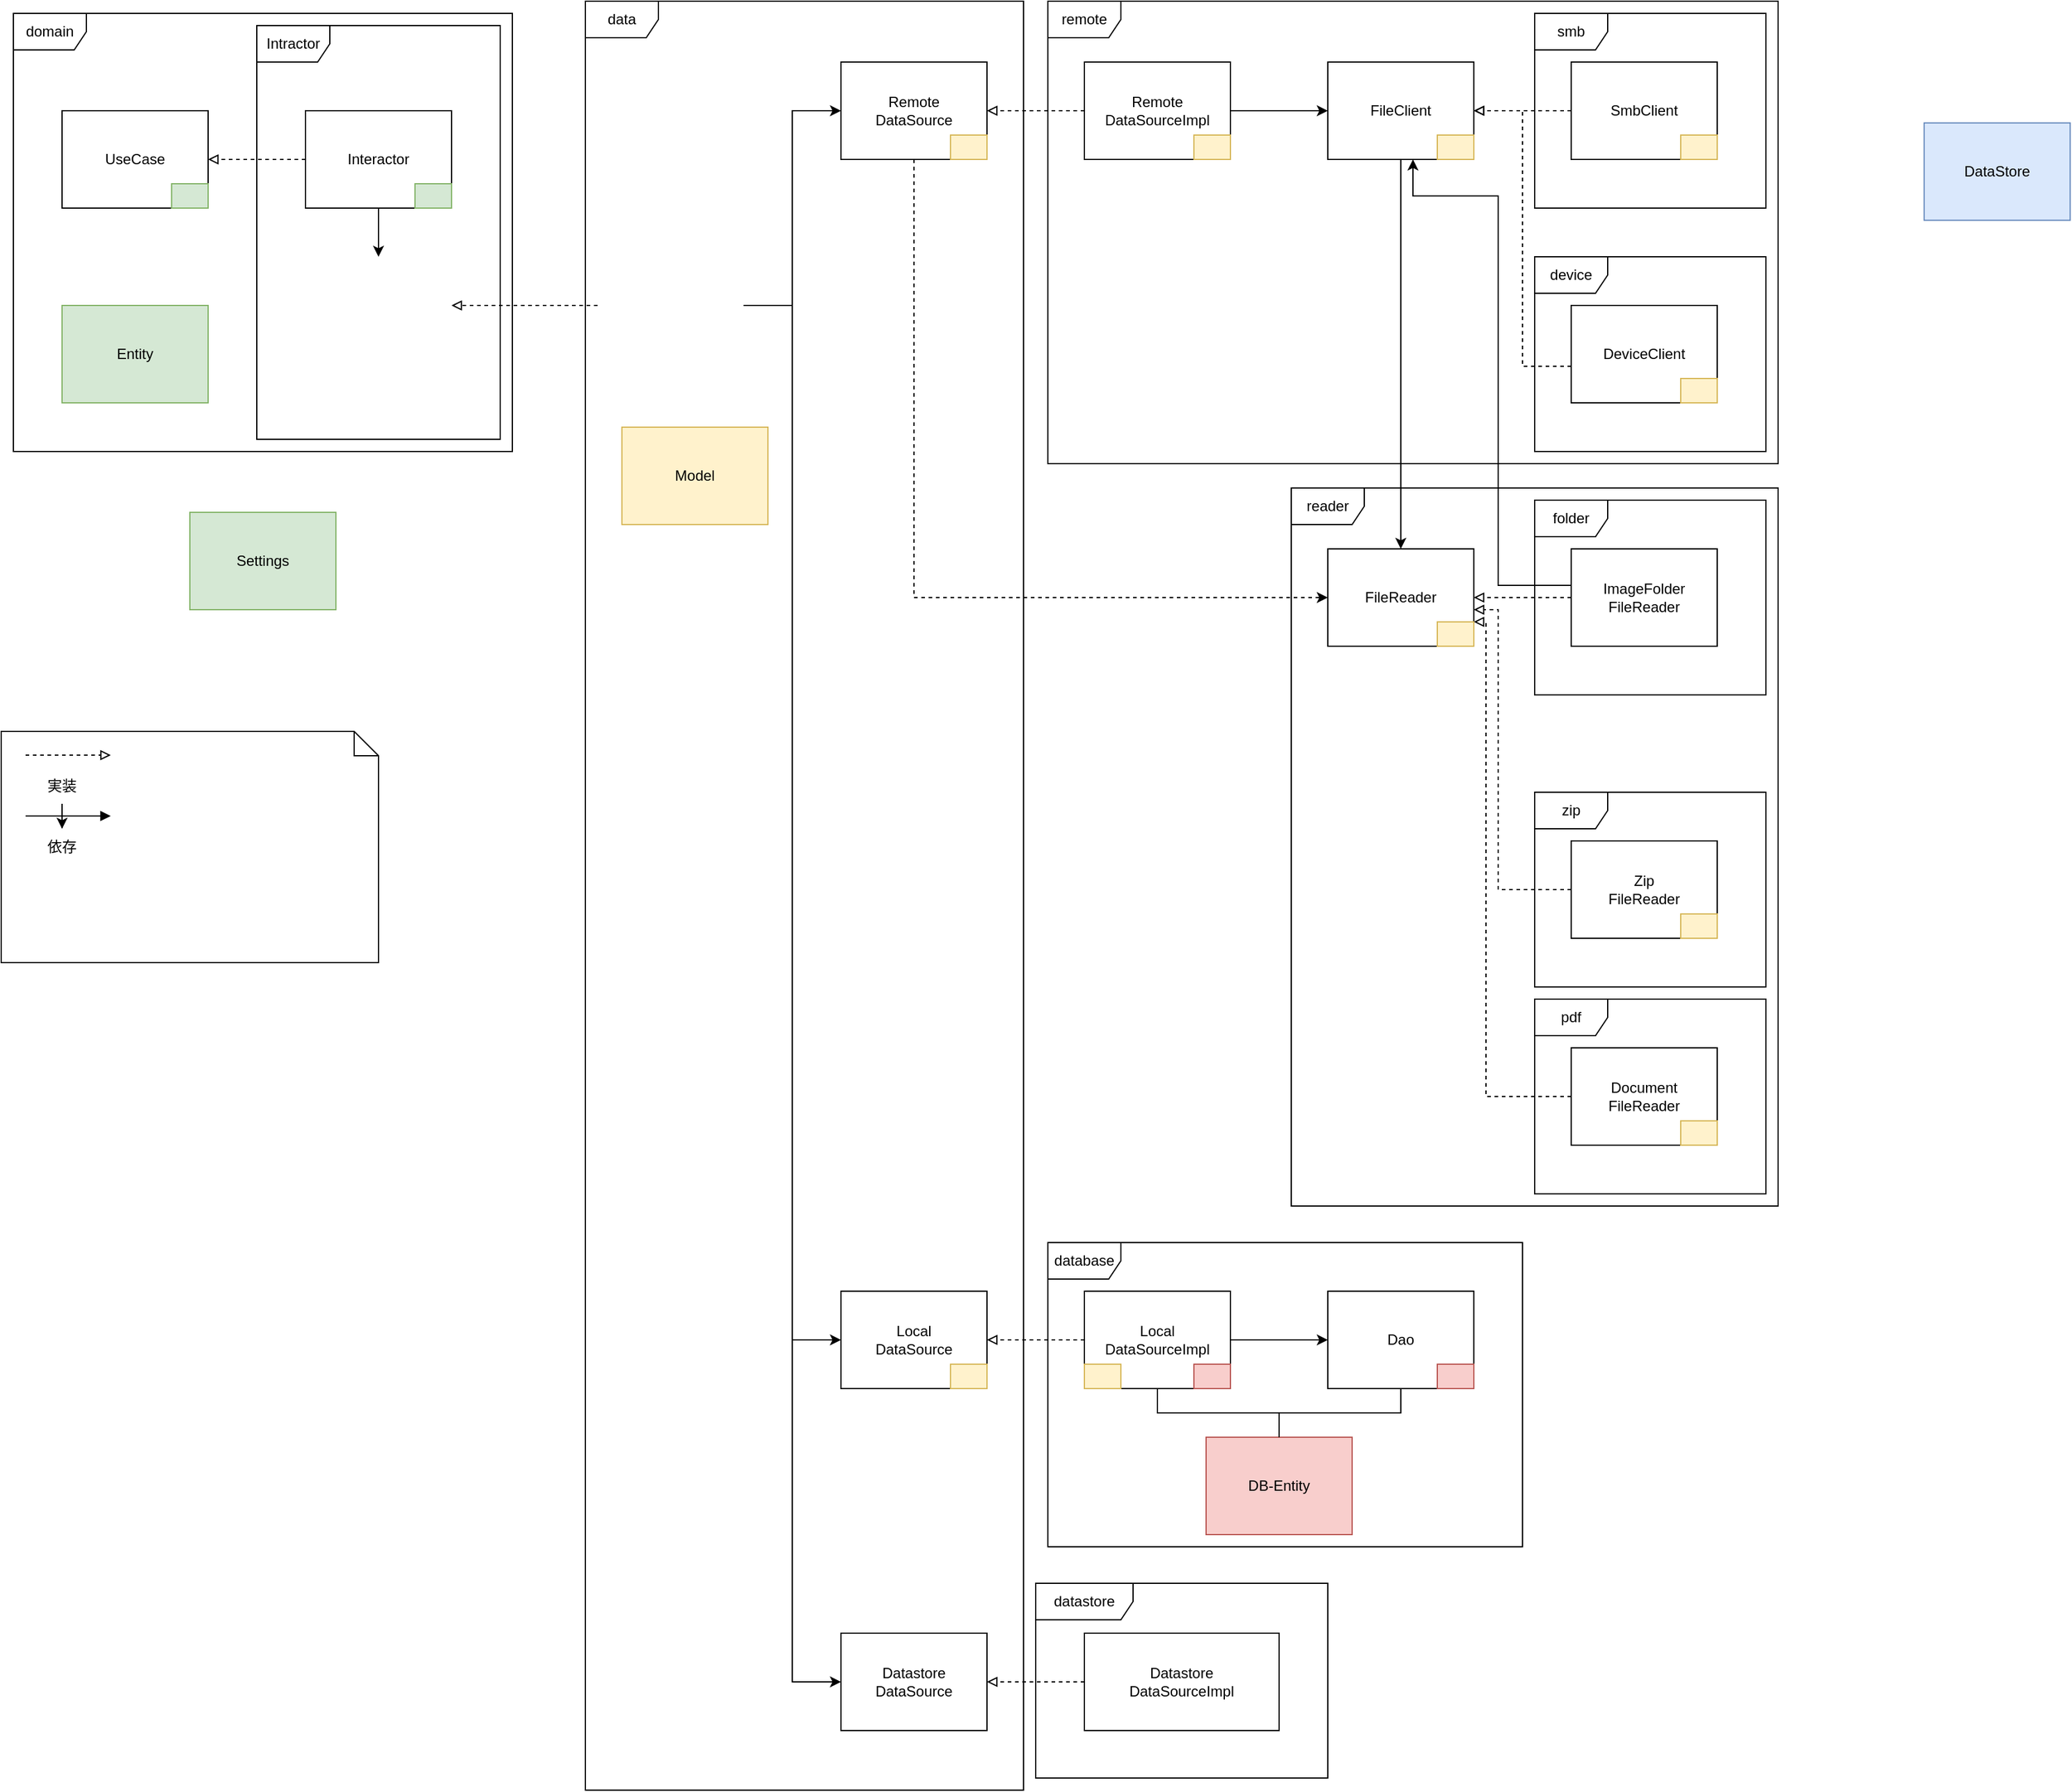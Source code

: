 <mxfile version="24.2.5" type="device">
  <diagram id="vZDj8eIEbciN1BKe1KfX" name="ページ1">
    <mxGraphModel dx="1478" dy="836" grid="1" gridSize="10" guides="1" tooltips="1" connect="1" arrows="1" fold="1" page="1" pageScale="1" pageWidth="3300" pageHeight="2339" math="0" shadow="0">
      <root>
        <mxCell id="0" />
        <mxCell id="1" parent="0" />
        <mxCell id="O8FG5qYLEpIlAXNOrkcD-17" value="remote" style="shape=umlFrame;whiteSpace=wrap;html=1;" parent="1" vertex="1">
          <mxGeometry x="890" y="30" width="600" height="380" as="geometry" />
        </mxCell>
        <mxCell id="V4WoSLVtZ78Q0ZOOBIt7-3" value="reader" style="shape=umlFrame;whiteSpace=wrap;html=1;" parent="1" vertex="1">
          <mxGeometry x="1090" y="430" width="400" height="590" as="geometry" />
        </mxCell>
        <mxCell id="iccopPgQxlsV0LrsbhzL-1" value="datastore" style="shape=umlFrame;whiteSpace=wrap;html=1;width=80;height=30;" parent="1" vertex="1">
          <mxGeometry x="880" y="1330" width="240" height="160" as="geometry" />
        </mxCell>
        <mxCell id="O8FG5qYLEpIlAXNOrkcD-9" value="data" style="shape=umlFrame;whiteSpace=wrap;html=1;" parent="1" vertex="1">
          <mxGeometry x="510" y="30" width="360" height="1470" as="geometry" />
        </mxCell>
        <mxCell id="O8FG5qYLEpIlAXNOrkcD-56" value="smb" style="shape=umlFrame;whiteSpace=wrap;html=1;" parent="1" vertex="1">
          <mxGeometry x="1290" y="40" width="190" height="160" as="geometry" />
        </mxCell>
        <mxCell id="O8FG5qYLEpIlAXNOrkcD-57" value="device" style="shape=umlFrame;whiteSpace=wrap;html=1;" parent="1" vertex="1">
          <mxGeometry x="1290" y="240" width="190" height="160" as="geometry" />
        </mxCell>
        <mxCell id="O8FG5qYLEpIlAXNOrkcD-2" value="domain" style="shape=umlFrame;whiteSpace=wrap;html=1;" parent="1" vertex="1">
          <mxGeometry x="40" y="40" width="410" height="360" as="geometry" />
        </mxCell>
        <mxCell id="O8FG5qYLEpIlAXNOrkcD-3" value="UseCase" style="rounded=0;whiteSpace=wrap;html=1;" parent="1" vertex="1">
          <mxGeometry x="80" y="120" width="120" height="80" as="geometry" />
        </mxCell>
        <mxCell id="O8FG5qYLEpIlAXNOrkcD-4" value="Intractor" style="shape=umlFrame;whiteSpace=wrap;html=1;" parent="1" vertex="1">
          <mxGeometry x="240" y="50" width="200" height="340" as="geometry" />
        </mxCell>
        <mxCell id="O8FG5qYLEpIlAXNOrkcD-6" style="edgeStyle=orthogonalEdgeStyle;rounded=0;orthogonalLoop=1;jettySize=auto;html=1;endArrow=block;endFill=0;dashed=1;" parent="1" source="O8FG5qYLEpIlAXNOrkcD-5" target="O8FG5qYLEpIlAXNOrkcD-3" edge="1">
          <mxGeometry relative="1" as="geometry" />
        </mxCell>
        <mxCell id="O8FG5qYLEpIlAXNOrkcD-8" style="edgeStyle=orthogonalEdgeStyle;rounded=0;orthogonalLoop=1;jettySize=auto;html=1;" parent="1" source="O8FG5qYLEpIlAXNOrkcD-5" edge="1">
          <mxGeometry relative="1" as="geometry">
            <mxPoint x="340" y="240" as="targetPoint" />
          </mxGeometry>
        </mxCell>
        <mxCell id="O8FG5qYLEpIlAXNOrkcD-5" value="Interactor" style="rounded=0;whiteSpace=wrap;html=1;" parent="1" vertex="1">
          <mxGeometry x="280" y="120" width="120" height="80" as="geometry" />
        </mxCell>
        <mxCell id="O8FG5qYLEpIlAXNOrkcD-11" style="edgeStyle=orthogonalEdgeStyle;rounded=0;orthogonalLoop=1;jettySize=auto;html=1;dashed=1;entryX=1;entryY=0.5;entryDx=0;entryDy=0;endArrow=block;endFill=0;" parent="1" edge="1">
          <mxGeometry relative="1" as="geometry">
            <mxPoint x="400" y="280" as="targetPoint" />
            <mxPoint x="520" y="280" as="sourcePoint" />
          </mxGeometry>
        </mxCell>
        <mxCell id="O8FG5qYLEpIlAXNOrkcD-12" value="Remote&lt;br&gt;DataSource" style="rounded=0;whiteSpace=wrap;html=1;" parent="1" vertex="1">
          <mxGeometry x="720" y="80" width="120" height="80" as="geometry" />
        </mxCell>
        <mxCell id="O8FG5qYLEpIlAXNOrkcD-13" value="Local&lt;br&gt;DataSource" style="rounded=0;whiteSpace=wrap;html=1;" parent="1" vertex="1">
          <mxGeometry x="720" y="1090" width="120" height="80" as="geometry" />
        </mxCell>
        <mxCell id="O8FG5qYLEpIlAXNOrkcD-14" style="edgeStyle=orthogonalEdgeStyle;rounded=0;orthogonalLoop=1;jettySize=auto;html=1;exitX=1;exitY=0.5;exitDx=0;exitDy=0;" parent="1" target="O8FG5qYLEpIlAXNOrkcD-12" edge="1">
          <mxGeometry relative="1" as="geometry">
            <mxPoint x="640" y="280" as="sourcePoint" />
            <mxPoint x="570" y="280" as="targetPoint" />
            <Array as="points">
              <mxPoint x="680" y="280" />
              <mxPoint x="680" y="120" />
            </Array>
          </mxGeometry>
        </mxCell>
        <mxCell id="O8FG5qYLEpIlAXNOrkcD-15" style="edgeStyle=orthogonalEdgeStyle;rounded=0;orthogonalLoop=1;jettySize=auto;html=1;" parent="1" target="O8FG5qYLEpIlAXNOrkcD-13" edge="1">
          <mxGeometry relative="1" as="geometry">
            <mxPoint x="640" y="280" as="sourcePoint" />
            <mxPoint x="1040" y="220" as="targetPoint" />
            <Array as="points">
              <mxPoint x="680" y="280" />
              <mxPoint x="680" y="1130" />
            </Array>
          </mxGeometry>
        </mxCell>
        <mxCell id="O8FG5qYLEpIlAXNOrkcD-16" value="database" style="shape=umlFrame;whiteSpace=wrap;html=1;" parent="1" vertex="1">
          <mxGeometry x="890" y="1050" width="390" height="250" as="geometry" />
        </mxCell>
        <mxCell id="O8FG5qYLEpIlAXNOrkcD-18" value="Remote&lt;br&gt;DataSourceImpl" style="rounded=0;whiteSpace=wrap;html=1;" parent="1" vertex="1">
          <mxGeometry x="920" y="80" width="120" height="80" as="geometry" />
        </mxCell>
        <mxCell id="O8FG5qYLEpIlAXNOrkcD-19" style="edgeStyle=orthogonalEdgeStyle;rounded=0;orthogonalLoop=1;jettySize=auto;html=1;dashed=1;endArrow=block;endFill=0;" parent="1" source="O8FG5qYLEpIlAXNOrkcD-18" target="O8FG5qYLEpIlAXNOrkcD-12" edge="1">
          <mxGeometry relative="1" as="geometry">
            <mxPoint x="630" y="310" as="targetPoint" />
            <mxPoint x="800" y="310" as="sourcePoint" />
          </mxGeometry>
        </mxCell>
        <mxCell id="O8FG5qYLEpIlAXNOrkcD-22" value="SmbClient" style="rounded=0;whiteSpace=wrap;html=1;" parent="1" vertex="1">
          <mxGeometry x="1320" y="80" width="120" height="80" as="geometry" />
        </mxCell>
        <mxCell id="O8FG5qYLEpIlAXNOrkcD-23" value="DeviceClient" style="rounded=0;whiteSpace=wrap;html=1;" parent="1" vertex="1">
          <mxGeometry x="1320" y="280" width="120" height="80" as="geometry" />
        </mxCell>
        <mxCell id="O8FG5qYLEpIlAXNOrkcD-25" style="edgeStyle=orthogonalEdgeStyle;rounded=0;orthogonalLoop=1;jettySize=auto;html=1;" parent="1" source="O8FG5qYLEpIlAXNOrkcD-18" target="O8FG5qYLEpIlAXNOrkcD-28" edge="1">
          <mxGeometry relative="1" as="geometry">
            <mxPoint x="1360" y="270" as="sourcePoint" />
            <mxPoint x="1460" y="210" as="targetPoint" />
          </mxGeometry>
        </mxCell>
        <mxCell id="O8FG5qYLEpIlAXNOrkcD-28" value="FileClient" style="rounded=0;whiteSpace=wrap;html=1;" parent="1" vertex="1">
          <mxGeometry x="1120" y="80" width="120" height="80" as="geometry" />
        </mxCell>
        <mxCell id="O8FG5qYLEpIlAXNOrkcD-29" style="edgeStyle=orthogonalEdgeStyle;rounded=0;orthogonalLoop=1;jettySize=auto;html=1;endArrow=block;endFill=0;dashed=1;" parent="1" source="O8FG5qYLEpIlAXNOrkcD-23" target="O8FG5qYLEpIlAXNOrkcD-28" edge="1">
          <mxGeometry relative="1" as="geometry">
            <mxPoint x="1100" y="270" as="targetPoint" />
            <mxPoint x="1240" y="270" as="sourcePoint" />
            <Array as="points">
              <mxPoint x="1280" y="330" />
              <mxPoint x="1280" y="120" />
            </Array>
          </mxGeometry>
        </mxCell>
        <mxCell id="O8FG5qYLEpIlAXNOrkcD-30" style="edgeStyle=orthogonalEdgeStyle;rounded=0;orthogonalLoop=1;jettySize=auto;html=1;endArrow=block;endFill=0;dashed=1;" parent="1" source="O8FG5qYLEpIlAXNOrkcD-22" target="O8FG5qYLEpIlAXNOrkcD-28" edge="1">
          <mxGeometry relative="1" as="geometry">
            <mxPoint x="1540" y="270" as="targetPoint" />
            <mxPoint x="1640" y="270" as="sourcePoint" />
            <Array as="points">
              <mxPoint x="1300" y="120" />
              <mxPoint x="1300" y="120" />
            </Array>
          </mxGeometry>
        </mxCell>
        <mxCell id="O8FG5qYLEpIlAXNOrkcD-32" value="FileReader" style="rounded=0;whiteSpace=wrap;html=1;" parent="1" vertex="1">
          <mxGeometry x="1120" y="480" width="120" height="80" as="geometry" />
        </mxCell>
        <mxCell id="O8FG5qYLEpIlAXNOrkcD-71" value="Datastore&lt;br&gt;DataSourceImpl" style="rounded=0;whiteSpace=wrap;html=1;" parent="1" vertex="1">
          <mxGeometry x="920" y="1371" width="160" height="80" as="geometry" />
        </mxCell>
        <mxCell id="O8FG5qYLEpIlAXNOrkcD-74" value="DB-Entity" style="rounded=0;whiteSpace=wrap;html=1;fillColor=#f8cecc;strokeColor=#b85450;" parent="1" vertex="1">
          <mxGeometry x="1020" y="1210" width="120" height="80" as="geometry" />
        </mxCell>
        <mxCell id="6y64tXu3wKap0ylWxeqq-1" value="Entity" style="rounded=0;whiteSpace=wrap;html=1;fillColor=#d5e8d4;strokeColor=#82b366;" parent="1" vertex="1">
          <mxGeometry x="80" y="280" width="120" height="80" as="geometry" />
        </mxCell>
        <mxCell id="6y64tXu3wKap0ylWxeqq-13" value="" style="group" parent="1" vertex="1" connectable="0">
          <mxGeometry x="30" y="630" width="310" height="190" as="geometry" />
        </mxCell>
        <mxCell id="6y64tXu3wKap0ylWxeqq-4" value="" style="shape=note;size=20;whiteSpace=wrap;html=1;" parent="6y64tXu3wKap0ylWxeqq-13" vertex="1">
          <mxGeometry width="310" height="190" as="geometry" />
        </mxCell>
        <mxCell id="6y64tXu3wKap0ylWxeqq-9" value="依存" style="text;html=1;strokeColor=none;fillColor=none;align=center;verticalAlign=middle;whiteSpace=wrap;rounded=0;" parent="6y64tXu3wKap0ylWxeqq-13" vertex="1">
          <mxGeometry x="20" y="80" width="60" height="30" as="geometry" />
        </mxCell>
        <mxCell id="6y64tXu3wKap0ylWxeqq-10" style="edgeStyle=orthogonalEdgeStyle;rounded=0;orthogonalLoop=1;jettySize=auto;html=1;endArrow=block;endFill=1;" parent="6y64tXu3wKap0ylWxeqq-13" edge="1">
          <mxGeometry relative="1" as="geometry">
            <mxPoint x="90" y="69.5" as="targetPoint" />
            <mxPoint x="20" y="69.5" as="sourcePoint" />
          </mxGeometry>
        </mxCell>
        <mxCell id="6y64tXu3wKap0ylWxeqq-11" style="edgeStyle=orthogonalEdgeStyle;rounded=0;orthogonalLoop=1;jettySize=auto;html=1;dashed=1;endArrow=block;endFill=0;" parent="6y64tXu3wKap0ylWxeqq-13" edge="1">
          <mxGeometry relative="1" as="geometry">
            <mxPoint x="90" y="19.5" as="targetPoint" />
            <mxPoint x="20" y="19.5" as="sourcePoint" />
          </mxGeometry>
        </mxCell>
        <mxCell id="OX88HGKNP1VF6WxN3wnq-1" value="" style="edgeStyle=orthogonalEdgeStyle;rounded=0;orthogonalLoop=1;jettySize=auto;html=1;" parent="6y64tXu3wKap0ylWxeqq-13" source="6y64tXu3wKap0ylWxeqq-12" target="6y64tXu3wKap0ylWxeqq-9" edge="1">
          <mxGeometry relative="1" as="geometry" />
        </mxCell>
        <mxCell id="6y64tXu3wKap0ylWxeqq-12" value="実装" style="text;html=1;strokeColor=none;fillColor=none;align=center;verticalAlign=middle;whiteSpace=wrap;rounded=0;" parent="6y64tXu3wKap0ylWxeqq-13" vertex="1">
          <mxGeometry x="20" y="29.5" width="60" height="30" as="geometry" />
        </mxCell>
        <mxCell id="6y64tXu3wKap0ylWxeqq-28" style="edgeStyle=orthogonalEdgeStyle;rounded=0;orthogonalLoop=1;jettySize=auto;html=1;endArrow=none;endFill=0;" parent="1" source="6y64tXu3wKap0ylWxeqq-15" target="O8FG5qYLEpIlAXNOrkcD-74" edge="1">
          <mxGeometry relative="1" as="geometry" />
        </mxCell>
        <mxCell id="6y64tXu3wKap0ylWxeqq-15" value="Dao" style="rounded=0;whiteSpace=wrap;html=1;" parent="1" vertex="1">
          <mxGeometry x="1120" y="1090" width="120" height="80" as="geometry" />
        </mxCell>
        <mxCell id="6y64tXu3wKap0ylWxeqq-16" value="Local&lt;br&gt;DataSourceImpl" style="rounded=0;whiteSpace=wrap;html=1;" parent="1" vertex="1">
          <mxGeometry x="920" y="1090" width="120" height="80" as="geometry" />
        </mxCell>
        <mxCell id="6y64tXu3wKap0ylWxeqq-20" value="zip" style="shape=umlFrame;whiteSpace=wrap;html=1;" parent="1" vertex="1">
          <mxGeometry x="1290" y="680" width="190" height="160" as="geometry" />
        </mxCell>
        <mxCell id="6y64tXu3wKap0ylWxeqq-24" style="edgeStyle=orthogonalEdgeStyle;rounded=0;orthogonalLoop=1;jettySize=auto;html=1;dashed=1;endArrow=block;endFill=0;" parent="1" source="6y64tXu3wKap0ylWxeqq-21" target="O8FG5qYLEpIlAXNOrkcD-32" edge="1">
          <mxGeometry relative="1" as="geometry">
            <Array as="points">
              <mxPoint x="1260" y="760" />
              <mxPoint x="1260" y="530" />
            </Array>
          </mxGeometry>
        </mxCell>
        <mxCell id="6y64tXu3wKap0ylWxeqq-21" value="Zip&lt;br&gt;FileReader" style="rounded=0;whiteSpace=wrap;html=1;" parent="1" vertex="1">
          <mxGeometry x="1320" y="720" width="120" height="80" as="geometry" />
        </mxCell>
        <mxCell id="6y64tXu3wKap0ylWxeqq-22" value="pdf" style="shape=umlFrame;whiteSpace=wrap;html=1;" parent="1" vertex="1">
          <mxGeometry x="1290" y="850" width="190" height="160" as="geometry" />
        </mxCell>
        <mxCell id="6y64tXu3wKap0ylWxeqq-25" style="edgeStyle=orthogonalEdgeStyle;rounded=0;orthogonalLoop=1;jettySize=auto;html=1;dashed=1;endArrow=block;endFill=0;" parent="1" source="6y64tXu3wKap0ylWxeqq-23" target="O8FG5qYLEpIlAXNOrkcD-32" edge="1">
          <mxGeometry relative="1" as="geometry">
            <Array as="points">
              <mxPoint x="1250" y="930" />
              <mxPoint x="1250" y="540" />
            </Array>
          </mxGeometry>
        </mxCell>
        <mxCell id="6y64tXu3wKap0ylWxeqq-23" value="Document&lt;br&gt;FileReader" style="rounded=0;whiteSpace=wrap;html=1;" parent="1" vertex="1">
          <mxGeometry x="1320" y="890" width="120" height="80" as="geometry" />
        </mxCell>
        <mxCell id="6y64tXu3wKap0ylWxeqq-26" style="edgeStyle=orthogonalEdgeStyle;rounded=0;orthogonalLoop=1;jettySize=auto;html=1;dashed=1;endArrow=block;endFill=0;" parent="1" source="6y64tXu3wKap0ylWxeqq-16" target="O8FG5qYLEpIlAXNOrkcD-13" edge="1">
          <mxGeometry relative="1" as="geometry">
            <mxPoint x="850" y="460" as="targetPoint" />
            <mxPoint x="930" y="460" as="sourcePoint" />
          </mxGeometry>
        </mxCell>
        <mxCell id="6y64tXu3wKap0ylWxeqq-27" style="edgeStyle=orthogonalEdgeStyle;rounded=0;orthogonalLoop=1;jettySize=auto;html=1;" parent="1" source="6y64tXu3wKap0ylWxeqq-16" target="6y64tXu3wKap0ylWxeqq-15" edge="1">
          <mxGeometry relative="1" as="geometry">
            <mxPoint x="1040" y="1089.5" as="sourcePoint" />
            <mxPoint x="1120" y="1089.5" as="targetPoint" />
          </mxGeometry>
        </mxCell>
        <mxCell id="6y64tXu3wKap0ylWxeqq-29" value="" style="rounded=0;whiteSpace=wrap;html=1;fillColor=#d5e8d4;strokeColor=#82b366;" parent="1" vertex="1">
          <mxGeometry x="170" y="180" width="30" height="20" as="geometry" />
        </mxCell>
        <mxCell id="6y64tXu3wKap0ylWxeqq-30" value="" style="rounded=0;whiteSpace=wrap;html=1;fillColor=#d5e8d4;strokeColor=#82b366;" parent="1" vertex="1">
          <mxGeometry x="370" y="180" width="30" height="20" as="geometry" />
        </mxCell>
        <mxCell id="6y64tXu3wKap0ylWxeqq-33" value="Model" style="rounded=0;whiteSpace=wrap;html=1;fillColor=#fff2cc;strokeColor=#d6b656;" parent="1" vertex="1">
          <mxGeometry x="540" y="380" width="120" height="80" as="geometry" />
        </mxCell>
        <mxCell id="6y64tXu3wKap0ylWxeqq-36" value="" style="rounded=0;whiteSpace=wrap;html=1;fillColor=#fff2cc;strokeColor=#d6b656;" parent="1" vertex="1">
          <mxGeometry x="810" y="140" width="30" height="20" as="geometry" />
        </mxCell>
        <mxCell id="6y64tXu3wKap0ylWxeqq-37" value="" style="rounded=0;whiteSpace=wrap;html=1;fillColor=#fff2cc;strokeColor=#d6b656;" parent="1" vertex="1">
          <mxGeometry x="1010" y="140" width="30" height="20" as="geometry" />
        </mxCell>
        <mxCell id="6y64tXu3wKap0ylWxeqq-38" value="" style="rounded=0;whiteSpace=wrap;html=1;fillColor=#fff2cc;strokeColor=#d6b656;" parent="1" vertex="1">
          <mxGeometry x="1210" y="140" width="30" height="20" as="geometry" />
        </mxCell>
        <mxCell id="6y64tXu3wKap0ylWxeqq-39" value="" style="rounded=0;whiteSpace=wrap;html=1;fillColor=#fff2cc;strokeColor=#d6b656;" parent="1" vertex="1">
          <mxGeometry x="1410" y="140" width="30" height="20" as="geometry" />
        </mxCell>
        <mxCell id="6y64tXu3wKap0ylWxeqq-40" value="" style="rounded=0;whiteSpace=wrap;html=1;fillColor=#fff2cc;strokeColor=#d6b656;" parent="1" vertex="1">
          <mxGeometry x="1410" y="340" width="30" height="20" as="geometry" />
        </mxCell>
        <mxCell id="6y64tXu3wKap0ylWxeqq-41" value="" style="rounded=0;whiteSpace=wrap;html=1;fillColor=#fff2cc;strokeColor=#d6b656;" parent="1" vertex="1">
          <mxGeometry x="1410" y="780" width="30" height="20" as="geometry" />
        </mxCell>
        <mxCell id="6y64tXu3wKap0ylWxeqq-42" value="" style="rounded=0;whiteSpace=wrap;html=1;fillColor=#fff2cc;strokeColor=#d6b656;" parent="1" vertex="1">
          <mxGeometry x="1410" y="950" width="30" height="20" as="geometry" />
        </mxCell>
        <mxCell id="6y64tXu3wKap0ylWxeqq-43" value="" style="rounded=0;whiteSpace=wrap;html=1;fillColor=#fff2cc;strokeColor=#d6b656;" parent="1" vertex="1">
          <mxGeometry x="1210" y="540" width="30" height="20" as="geometry" />
        </mxCell>
        <mxCell id="6y64tXu3wKap0ylWxeqq-44" value="" style="rounded=0;whiteSpace=wrap;html=1;fillColor=#fff2cc;strokeColor=#d6b656;" parent="1" vertex="1">
          <mxGeometry x="810" y="1150" width="30" height="20" as="geometry" />
        </mxCell>
        <mxCell id="6y64tXu3wKap0ylWxeqq-45" value="" style="rounded=0;whiteSpace=wrap;html=1;fillColor=#fff2cc;strokeColor=#d6b656;" parent="1" vertex="1">
          <mxGeometry x="920" y="1150" width="30" height="20" as="geometry" />
        </mxCell>
        <mxCell id="6y64tXu3wKap0ylWxeqq-46" value="" style="rounded=0;whiteSpace=wrap;html=1;fillColor=#f8cecc;strokeColor=#b85450;" parent="1" vertex="1">
          <mxGeometry x="1010" y="1150" width="30" height="20" as="geometry" />
        </mxCell>
        <mxCell id="6y64tXu3wKap0ylWxeqq-47" value="" style="rounded=0;whiteSpace=wrap;html=1;fillColor=#f8cecc;strokeColor=#b85450;" parent="1" vertex="1">
          <mxGeometry x="1210" y="1150" width="30" height="20" as="geometry" />
        </mxCell>
        <mxCell id="Eqflxc2KB6VPxhKgkxIk-1" value="DataStore" style="rounded=0;whiteSpace=wrap;html=1;fillColor=#dae8fc;strokeColor=#6c8ebf;" parent="1" vertex="1">
          <mxGeometry x="1610" y="130" width="120" height="80" as="geometry" />
        </mxCell>
        <mxCell id="SMw5CCcF6BhBNA1QAuJh-1" value="Settings" style="rounded=0;whiteSpace=wrap;html=1;fillColor=#d5e8d4;strokeColor=#82b366;" parent="1" vertex="1">
          <mxGeometry x="185" y="450" width="120" height="80" as="geometry" />
        </mxCell>
        <mxCell id="iccopPgQxlsV0LrsbhzL-3" value="Datastore&lt;br&gt;DataSource" style="rounded=0;whiteSpace=wrap;html=1;" parent="1" vertex="1">
          <mxGeometry x="720" y="1371" width="120" height="80" as="geometry" />
        </mxCell>
        <mxCell id="iccopPgQxlsV0LrsbhzL-4" style="edgeStyle=orthogonalEdgeStyle;rounded=0;orthogonalLoop=1;jettySize=auto;html=1;dashed=1;endArrow=block;endFill=0;" parent="1" source="O8FG5qYLEpIlAXNOrkcD-71" target="iccopPgQxlsV0LrsbhzL-3" edge="1">
          <mxGeometry relative="1" as="geometry">
            <mxPoint x="850" y="1100" as="targetPoint" />
            <mxPoint x="930" y="1100" as="sourcePoint" />
          </mxGeometry>
        </mxCell>
        <mxCell id="iccopPgQxlsV0LrsbhzL-5" style="edgeStyle=orthogonalEdgeStyle;rounded=0;orthogonalLoop=1;jettySize=auto;html=1;" parent="1" target="iccopPgQxlsV0LrsbhzL-3" edge="1">
          <mxGeometry relative="1" as="geometry">
            <mxPoint x="640" y="280" as="sourcePoint" />
            <mxPoint x="730" y="890" as="targetPoint" />
            <Array as="points">
              <mxPoint x="680" y="280" />
              <mxPoint x="680" y="1411" />
            </Array>
          </mxGeometry>
        </mxCell>
        <mxCell id="iccopPgQxlsV0LrsbhzL-6" style="edgeStyle=orthogonalEdgeStyle;rounded=0;orthogonalLoop=1;jettySize=auto;html=1;endArrow=none;endFill=0;" parent="1" source="6y64tXu3wKap0ylWxeqq-16" target="O8FG5qYLEpIlAXNOrkcD-74" edge="1">
          <mxGeometry relative="1" as="geometry">
            <mxPoint x="1190" y="1180" as="sourcePoint" />
            <mxPoint x="1090" y="1220" as="targetPoint" />
          </mxGeometry>
        </mxCell>
        <mxCell id="iccopPgQxlsV0LrsbhzL-8" style="edgeStyle=orthogonalEdgeStyle;rounded=0;orthogonalLoop=1;jettySize=auto;html=1;exitX=0.5;exitY=1;exitDx=0;exitDy=0;" parent="1" source="O8FG5qYLEpIlAXNOrkcD-28" target="O8FG5qYLEpIlAXNOrkcD-32" edge="1">
          <mxGeometry relative="1" as="geometry">
            <mxPoint x="1050" y="130" as="sourcePoint" />
            <mxPoint x="1130" y="130" as="targetPoint" />
            <Array as="points">
              <mxPoint x="1180" y="330" />
              <mxPoint x="1180" y="330" />
            </Array>
          </mxGeometry>
        </mxCell>
        <mxCell id="V4WoSLVtZ78Q0ZOOBIt7-6" style="edgeStyle=orthogonalEdgeStyle;rounded=0;orthogonalLoop=1;jettySize=auto;html=1;dashed=1;entryX=0;entryY=0.5;entryDx=0;entryDy=0;" parent="1" source="O8FG5qYLEpIlAXNOrkcD-12" target="O8FG5qYLEpIlAXNOrkcD-32" edge="1">
          <mxGeometry relative="1" as="geometry">
            <mxPoint x="1190" y="170" as="sourcePoint" />
            <mxPoint x="1190.053" y="490" as="targetPoint" />
            <Array as="points">
              <mxPoint x="780" y="520" />
            </Array>
          </mxGeometry>
        </mxCell>
        <mxCell id="9QfOavW66OiXsci2EsHu-4" style="edgeStyle=orthogonalEdgeStyle;rounded=0;orthogonalLoop=1;jettySize=auto;html=1;" parent="1" source="9QfOavW66OiXsci2EsHu-3" target="O8FG5qYLEpIlAXNOrkcD-28" edge="1">
          <mxGeometry relative="1" as="geometry">
            <Array as="points">
              <mxPoint x="1260" y="510" />
              <mxPoint x="1260" y="190" />
              <mxPoint x="1190" y="190" />
            </Array>
            <mxPoint x="1070" y="480" as="sourcePoint" />
          </mxGeometry>
        </mxCell>
        <mxCell id="9QfOavW66OiXsci2EsHu-5" style="edgeStyle=orthogonalEdgeStyle;rounded=0;orthogonalLoop=1;jettySize=auto;html=1;dashed=1;endArrow=block;endFill=0;" parent="1" source="9QfOavW66OiXsci2EsHu-3" target="O8FG5qYLEpIlAXNOrkcD-32" edge="1">
          <mxGeometry relative="1" as="geometry">
            <Array as="points">
              <mxPoint x="1230" y="520" />
              <mxPoint x="1230" y="520" />
            </Array>
            <mxPoint x="1020" y="510" as="targetPoint" />
          </mxGeometry>
        </mxCell>
        <mxCell id="9QfOavW66OiXsci2EsHu-3" value="ImageFolder&lt;br&gt;FileReader" style="rounded=0;whiteSpace=wrap;html=1;" parent="1" vertex="1">
          <mxGeometry x="1320" y="480" width="120" height="80" as="geometry" />
        </mxCell>
        <mxCell id="OX88HGKNP1VF6WxN3wnq-4" value="folder" style="shape=umlFrame;whiteSpace=wrap;html=1;" parent="1" vertex="1">
          <mxGeometry x="1290" y="440" width="190" height="160" as="geometry" />
        </mxCell>
      </root>
    </mxGraphModel>
  </diagram>
</mxfile>
